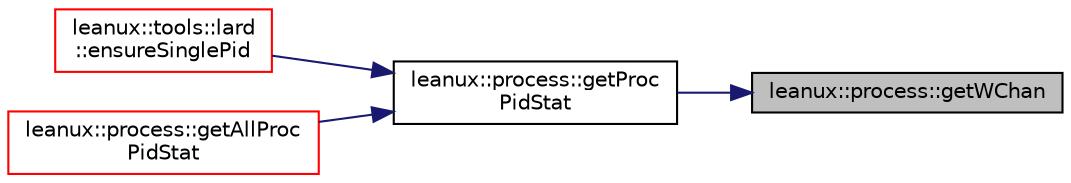 digraph "leanux::process::getWChan"
{
 // LATEX_PDF_SIZE
  bgcolor="transparent";
  edge [fontname="Helvetica",fontsize="10",labelfontname="Helvetica",labelfontsize="10"];
  node [fontname="Helvetica",fontsize="10",shape=record];
  rankdir="RL";
  Node1 [label="leanux::process::getWChan",height=0.2,width=0.4,color="black", fillcolor="grey75", style="filled", fontcolor="black",tooltip="get the current kernel channel waited on by the process."];
  Node1 -> Node2 [dir="back",color="midnightblue",fontsize="10",style="solid",fontname="Helvetica"];
  Node2 [label="leanux::process::getProc\lPidStat",height=0.2,width=0.4,color="black",URL="$namespaceleanux_1_1process.html#a6533e64a7e3e102f65df053802c83919",tooltip="Get the ProcPidStat for the pid."];
  Node2 -> Node3 [dir="back",color="midnightblue",fontsize="10",style="solid",fontname="Helvetica"];
  Node3 [label="leanux::tools::lard\l::ensureSinglePid",height=0.2,width=0.4,color="red",URL="$namespaceleanux_1_1tools_1_1lard.html#aee987aaaf44a4832b535ecf78065d963",tooltip=" "];
  Node2 -> Node7 [dir="back",color="midnightblue",fontsize="10",style="solid",fontname="Helvetica"];
  Node7 [label="leanux::process::getAllProc\lPidStat",height=0.2,width=0.4,color="red",URL="$namespaceleanux_1_1process.html#a385cafe09f0dc82ce8a830124665d69d",tooltip="Get a snapshot of all pids (seen as /proc/PID) into a std::map keyed by pid_t."];
}

